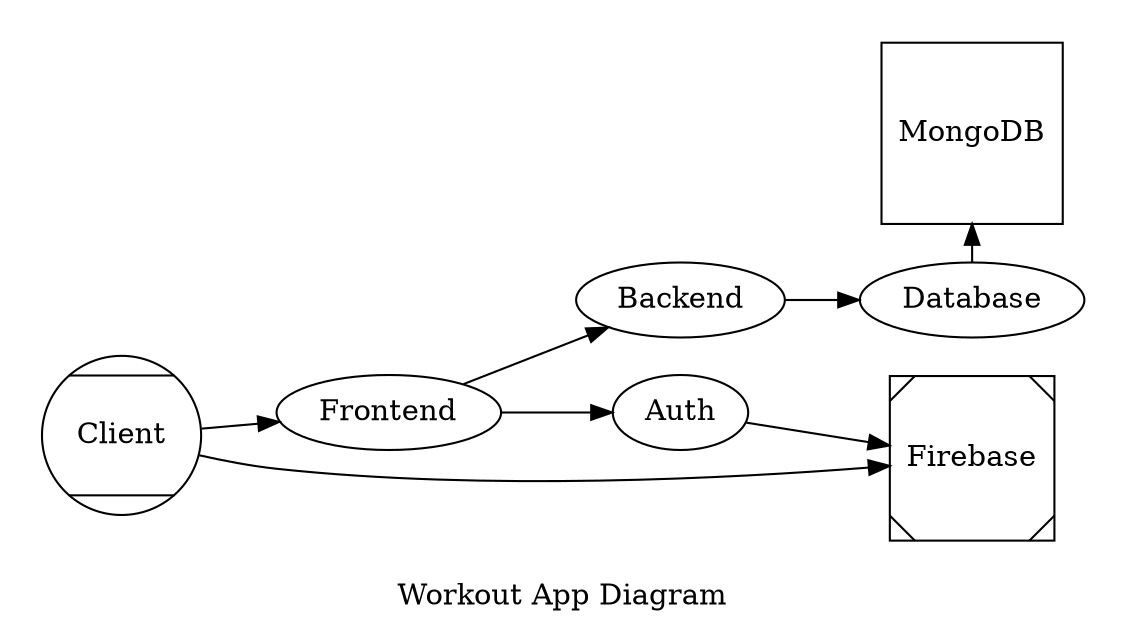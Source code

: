 # https://dreampuf.github.io/GraphvizOnline

digraph G {
    rankdir = LR;
    label = "Workout App Diagram";
    Client [shape=Mcircle];
    Firebase [shape=Msquare];
    Frontend;
    Backend;
    Database;
    Auth;
    MongoDB [shape=square];

    subgraph cluster_0 {
        color = white;
        label = "";
        Client -> Firebase, Frontend;
        Frontend -> Backend, Auth;
        Backend -> Database;
        Database -> MongoDB[minlen=0.5];
        Auth -> Firebase;
    }
}
